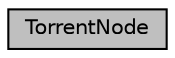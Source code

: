 digraph "TorrentNode"
{
  edge [fontname="Helvetica",fontsize="10",labelfontname="Helvetica",labelfontsize="10"];
  node [fontname="Helvetica",fontsize="10",shape=record];
  Node43 [label="TorrentNode",height=0.2,width=0.4,color="black", fillcolor="grey75", style="filled", fontcolor="black"];
}
